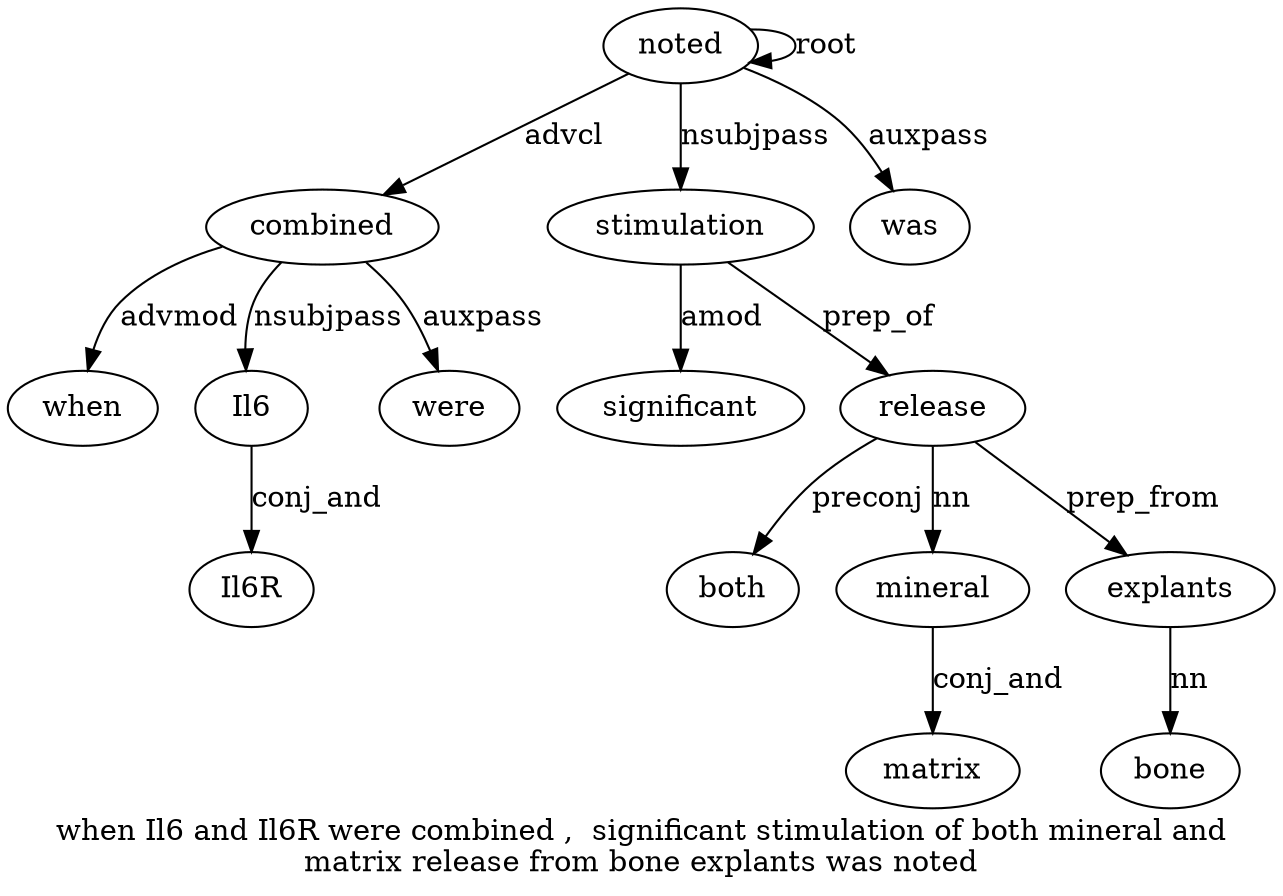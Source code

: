 digraph "when Il6 and Il6R were combined ,  significant stimulation of both mineral and matrix release from bone explants was noted" {
label="when Il6 and Il6R were combined ,  significant stimulation of both mineral and
matrix release from bone explants was noted";
combined6 [style=filled, fillcolor=white, label=combined];
when1 [style=filled, fillcolor=white, label=when];
combined6 -> when1  [label=advmod];
Il62 [style=filled, fillcolor=white, label=Il6];
combined6 -> Il62  [label=nsubjpass];
Il6R4 [style=filled, fillcolor=white, label=Il6R];
Il62 -> Il6R4  [label=conj_and];
were5 [style=filled, fillcolor=white, label=were];
combined6 -> were5  [label=auxpass];
noted20 [style=filled, fillcolor=white, label=noted];
noted20 -> combined6  [label=advcl];
stimulation9 [style=filled, fillcolor=white, label=stimulation];
significant8 [style=filled, fillcolor=white, label=significant];
stimulation9 -> significant8  [label=amod];
noted20 -> stimulation9  [label=nsubjpass];
release15 [style=filled, fillcolor=white, label=release];
both11 [style=filled, fillcolor=white, label=both];
release15 -> both11  [label=preconj];
mineral12 [style=filled, fillcolor=white, label=mineral];
release15 -> mineral12  [label=nn];
matrix14 [style=filled, fillcolor=white, label=matrix];
mineral12 -> matrix14  [label=conj_and];
stimulation9 -> release15  [label=prep_of];
explants18 [style=filled, fillcolor=white, label=explants];
bone17 [style=filled, fillcolor=white, label=bone];
explants18 -> bone17  [label=nn];
release15 -> explants18  [label=prep_from];
was19 [style=filled, fillcolor=white, label=was];
noted20 -> was19  [label=auxpass];
noted20 -> noted20  [label=root];
}
